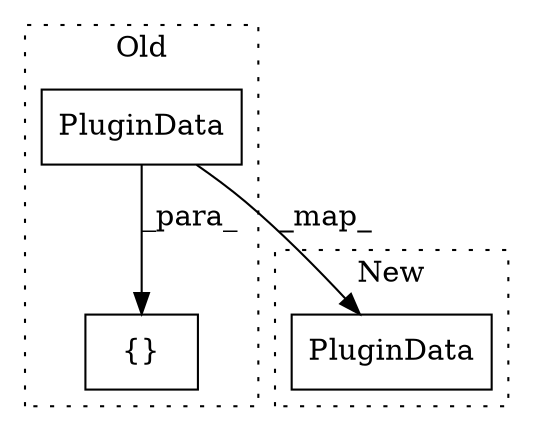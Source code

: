 digraph G {
subgraph cluster0 {
1 [label="PluginData" a="32" s="16550,16575" l="11,1" shape="box"];
3 [label="{}" a="4" s="16533,16576" l="1,1" shape="box"];
label = "Old";
style="dotted";
}
subgraph cluster1 {
2 [label="PluginData" a="32" s="16470,16495" l="11,1" shape="box"];
label = "New";
style="dotted";
}
1 -> 2 [label="_map_"];
1 -> 3 [label="_para_"];
}